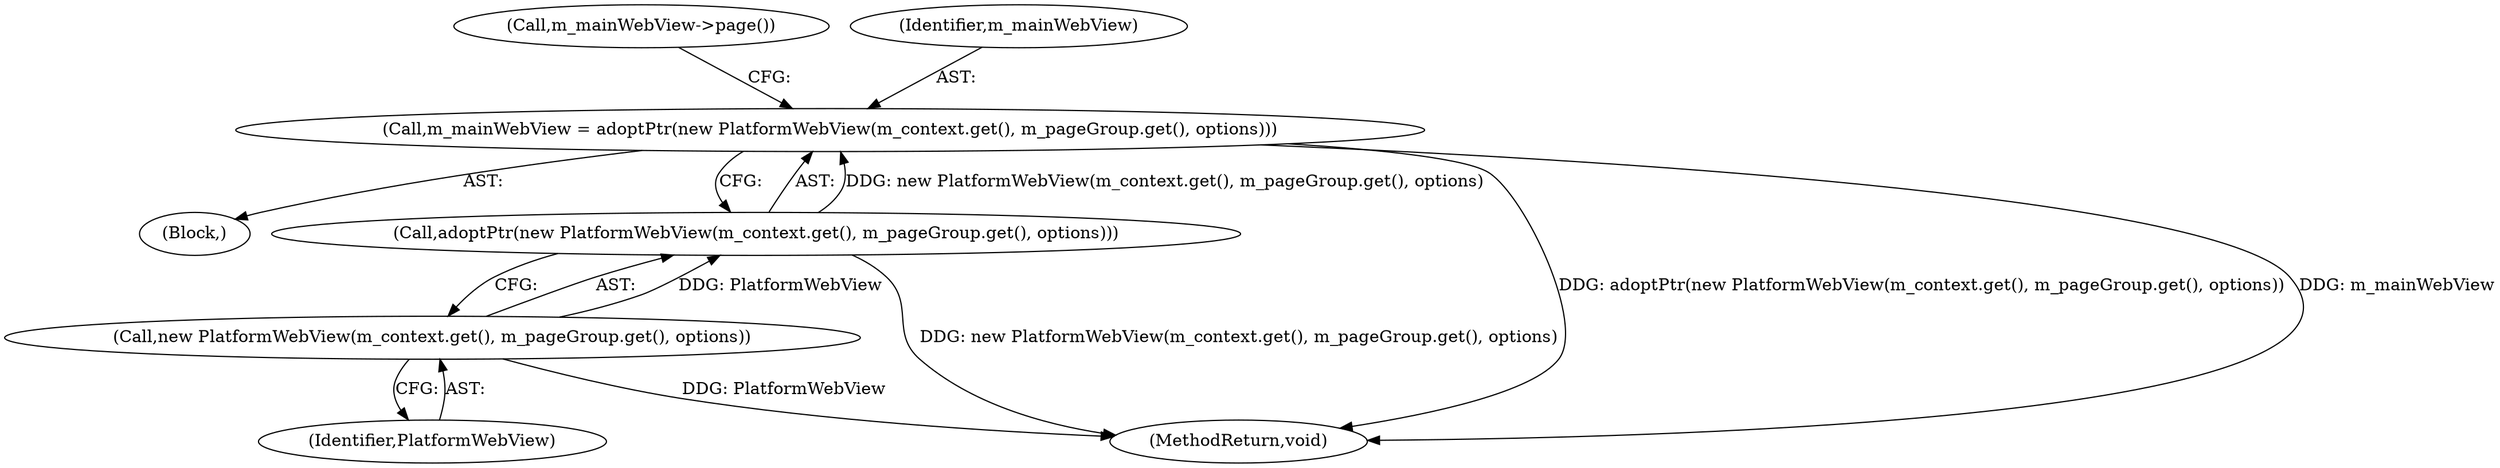 digraph "0_Chrome_dc3857aac17be72c96f28d860d875235b3be349a_2@API" {
"1000171" [label="(Call,m_mainWebView = adoptPtr(new PlatformWebView(m_context.get(), m_pageGroup.get(), options)))"];
"1000173" [label="(Call,adoptPtr(new PlatformWebView(m_context.get(), m_pageGroup.get(), options)))"];
"1000174" [label="(Call,new PlatformWebView(m_context.get(), m_pageGroup.get(), options))"];
"1000178" [label="(Call,m_mainWebView->page())"];
"1000170" [label="(Block,)"];
"1000174" [label="(Call,new PlatformWebView(m_context.get(), m_pageGroup.get(), options))"];
"1000171" [label="(Call,m_mainWebView = adoptPtr(new PlatformWebView(m_context.get(), m_pageGroup.get(), options)))"];
"1000175" [label="(Identifier,PlatformWebView)"];
"1000173" [label="(Call,adoptPtr(new PlatformWebView(m_context.get(), m_pageGroup.get(), options)))"];
"1000172" [label="(Identifier,m_mainWebView)"];
"1000191" [label="(MethodReturn,void)"];
"1000171" -> "1000170"  [label="AST: "];
"1000171" -> "1000173"  [label="CFG: "];
"1000172" -> "1000171"  [label="AST: "];
"1000173" -> "1000171"  [label="AST: "];
"1000178" -> "1000171"  [label="CFG: "];
"1000171" -> "1000191"  [label="DDG: adoptPtr(new PlatformWebView(m_context.get(), m_pageGroup.get(), options))"];
"1000171" -> "1000191"  [label="DDG: m_mainWebView"];
"1000173" -> "1000171"  [label="DDG: new PlatformWebView(m_context.get(), m_pageGroup.get(), options)"];
"1000173" -> "1000174"  [label="CFG: "];
"1000174" -> "1000173"  [label="AST: "];
"1000173" -> "1000191"  [label="DDG: new PlatformWebView(m_context.get(), m_pageGroup.get(), options)"];
"1000174" -> "1000173"  [label="DDG: PlatformWebView"];
"1000174" -> "1000175"  [label="CFG: "];
"1000175" -> "1000174"  [label="AST: "];
"1000174" -> "1000191"  [label="DDG: PlatformWebView"];
}
